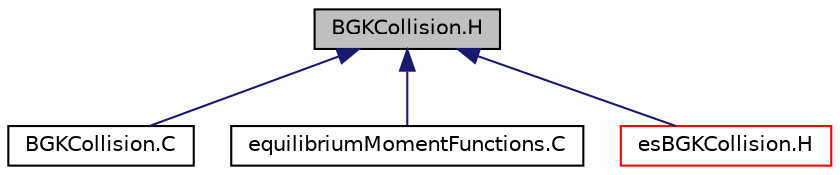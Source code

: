 digraph "BGKCollision.H"
{
  bgcolor="transparent";
  edge [fontname="Helvetica",fontsize="10",labelfontname="Helvetica",labelfontsize="10"];
  node [fontname="Helvetica",fontsize="10",shape=record];
  Node42 [label="BGKCollision.H",height=0.2,width=0.4,color="black", fillcolor="grey75", style="filled", fontcolor="black"];
  Node42 -> Node43 [dir="back",color="midnightblue",fontsize="10",style="solid",fontname="Helvetica"];
  Node43 [label="BGKCollision.C",height=0.2,width=0.4,color="black",URL="$a00485.html"];
  Node42 -> Node44 [dir="back",color="midnightblue",fontsize="10",style="solid",fontname="Helvetica"];
  Node44 [label="equilibriumMomentFunctions.C",height=0.2,width=0.4,color="black",URL="$a00491.html"];
  Node42 -> Node45 [dir="back",color="midnightblue",fontsize="10",style="solid",fontname="Helvetica"];
  Node45 [label="esBGKCollision.H",height=0.2,width=0.4,color="red",URL="$a00524.html"];
}
